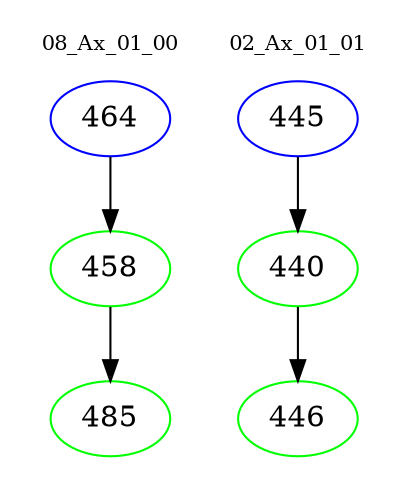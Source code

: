 digraph{
subgraph cluster_0 {
color = white
label = "08_Ax_01_00";
fontsize=10;
T0_464 [label="464", color="blue"]
T0_464 -> T0_458 [color="black"]
T0_458 [label="458", color="green"]
T0_458 -> T0_485 [color="black"]
T0_485 [label="485", color="green"]
}
subgraph cluster_1 {
color = white
label = "02_Ax_01_01";
fontsize=10;
T1_445 [label="445", color="blue"]
T1_445 -> T1_440 [color="black"]
T1_440 [label="440", color="green"]
T1_440 -> T1_446 [color="black"]
T1_446 [label="446", color="green"]
}
}
